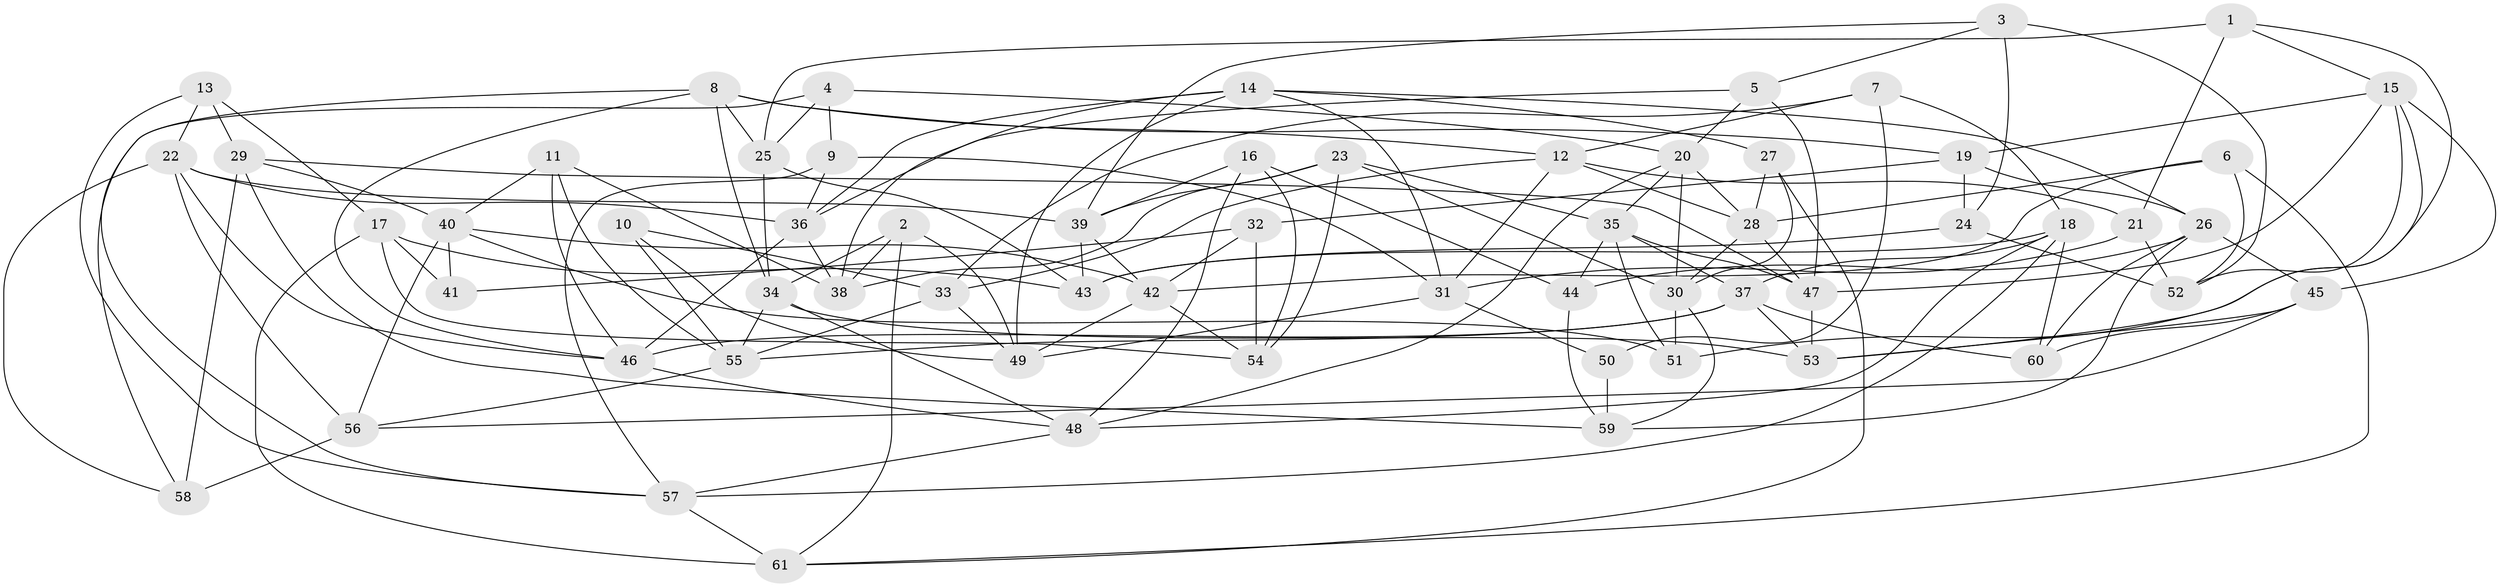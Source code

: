 // original degree distribution, {4: 1.0}
// Generated by graph-tools (version 1.1) at 2025/38/03/04/25 23:38:12]
// undirected, 61 vertices, 152 edges
graph export_dot {
  node [color=gray90,style=filled];
  1;
  2;
  3;
  4;
  5;
  6;
  7;
  8;
  9;
  10;
  11;
  12;
  13;
  14;
  15;
  16;
  17;
  18;
  19;
  20;
  21;
  22;
  23;
  24;
  25;
  26;
  27;
  28;
  29;
  30;
  31;
  32;
  33;
  34;
  35;
  36;
  37;
  38;
  39;
  40;
  41;
  42;
  43;
  44;
  45;
  46;
  47;
  48;
  49;
  50;
  51;
  52;
  53;
  54;
  55;
  56;
  57;
  58;
  59;
  60;
  61;
  1 -- 15 [weight=1.0];
  1 -- 21 [weight=1.0];
  1 -- 25 [weight=1.0];
  1 -- 51 [weight=1.0];
  2 -- 34 [weight=1.0];
  2 -- 38 [weight=1.0];
  2 -- 49 [weight=1.0];
  2 -- 61 [weight=1.0];
  3 -- 5 [weight=1.0];
  3 -- 24 [weight=1.0];
  3 -- 39 [weight=1.0];
  3 -- 52 [weight=1.0];
  4 -- 9 [weight=1.0];
  4 -- 20 [weight=1.0];
  4 -- 25 [weight=1.0];
  4 -- 58 [weight=1.0];
  5 -- 20 [weight=1.0];
  5 -- 36 [weight=1.0];
  5 -- 47 [weight=1.0];
  6 -- 28 [weight=1.0];
  6 -- 42 [weight=1.0];
  6 -- 52 [weight=1.0];
  6 -- 61 [weight=1.0];
  7 -- 12 [weight=1.0];
  7 -- 18 [weight=1.0];
  7 -- 33 [weight=1.0];
  7 -- 50 [weight=1.0];
  8 -- 12 [weight=1.0];
  8 -- 19 [weight=1.0];
  8 -- 25 [weight=1.0];
  8 -- 34 [weight=1.0];
  8 -- 46 [weight=1.0];
  8 -- 57 [weight=1.0];
  9 -- 31 [weight=1.0];
  9 -- 36 [weight=1.0];
  9 -- 57 [weight=1.0];
  10 -- 33 [weight=2.0];
  10 -- 49 [weight=1.0];
  10 -- 55 [weight=1.0];
  11 -- 38 [weight=1.0];
  11 -- 40 [weight=1.0];
  11 -- 46 [weight=1.0];
  11 -- 55 [weight=1.0];
  12 -- 21 [weight=1.0];
  12 -- 28 [weight=1.0];
  12 -- 31 [weight=1.0];
  12 -- 33 [weight=1.0];
  13 -- 17 [weight=1.0];
  13 -- 22 [weight=1.0];
  13 -- 29 [weight=1.0];
  13 -- 57 [weight=1.0];
  14 -- 26 [weight=1.0];
  14 -- 27 [weight=1.0];
  14 -- 31 [weight=1.0];
  14 -- 36 [weight=1.0];
  14 -- 38 [weight=1.0];
  14 -- 49 [weight=1.0];
  15 -- 19 [weight=1.0];
  15 -- 45 [weight=1.0];
  15 -- 47 [weight=1.0];
  15 -- 52 [weight=1.0];
  15 -- 53 [weight=1.0];
  16 -- 39 [weight=1.0];
  16 -- 44 [weight=1.0];
  16 -- 48 [weight=1.0];
  16 -- 54 [weight=1.0];
  17 -- 41 [weight=1.0];
  17 -- 43 [weight=1.0];
  17 -- 54 [weight=1.0];
  17 -- 61 [weight=2.0];
  18 -- 37 [weight=1.0];
  18 -- 43 [weight=1.0];
  18 -- 48 [weight=1.0];
  18 -- 57 [weight=1.0];
  18 -- 60 [weight=1.0];
  19 -- 24 [weight=2.0];
  19 -- 26 [weight=1.0];
  19 -- 32 [weight=1.0];
  20 -- 28 [weight=1.0];
  20 -- 30 [weight=1.0];
  20 -- 35 [weight=1.0];
  20 -- 48 [weight=1.0];
  21 -- 31 [weight=1.0];
  21 -- 52 [weight=1.0];
  22 -- 36 [weight=1.0];
  22 -- 39 [weight=1.0];
  22 -- 46 [weight=1.0];
  22 -- 56 [weight=1.0];
  22 -- 58 [weight=1.0];
  23 -- 30 [weight=1.0];
  23 -- 35 [weight=1.0];
  23 -- 38 [weight=2.0];
  23 -- 39 [weight=1.0];
  23 -- 54 [weight=1.0];
  24 -- 43 [weight=1.0];
  24 -- 52 [weight=2.0];
  25 -- 34 [weight=1.0];
  25 -- 43 [weight=2.0];
  26 -- 44 [weight=1.0];
  26 -- 45 [weight=1.0];
  26 -- 59 [weight=1.0];
  26 -- 60 [weight=1.0];
  27 -- 28 [weight=1.0];
  27 -- 30 [weight=1.0];
  27 -- 61 [weight=1.0];
  28 -- 30 [weight=1.0];
  28 -- 47 [weight=1.0];
  29 -- 40 [weight=1.0];
  29 -- 47 [weight=1.0];
  29 -- 58 [weight=2.0];
  29 -- 59 [weight=1.0];
  30 -- 51 [weight=1.0];
  30 -- 59 [weight=1.0];
  31 -- 49 [weight=1.0];
  31 -- 50 [weight=1.0];
  32 -- 41 [weight=2.0];
  32 -- 42 [weight=1.0];
  32 -- 54 [weight=2.0];
  33 -- 49 [weight=1.0];
  33 -- 55 [weight=1.0];
  34 -- 48 [weight=1.0];
  34 -- 53 [weight=1.0];
  34 -- 55 [weight=1.0];
  35 -- 37 [weight=1.0];
  35 -- 44 [weight=1.0];
  35 -- 47 [weight=1.0];
  35 -- 51 [weight=1.0];
  36 -- 38 [weight=1.0];
  36 -- 46 [weight=1.0];
  37 -- 46 [weight=1.0];
  37 -- 53 [weight=1.0];
  37 -- 55 [weight=1.0];
  37 -- 60 [weight=1.0];
  39 -- 42 [weight=1.0];
  39 -- 43 [weight=1.0];
  40 -- 41 [weight=1.0];
  40 -- 42 [weight=1.0];
  40 -- 51 [weight=1.0];
  40 -- 56 [weight=1.0];
  42 -- 49 [weight=1.0];
  42 -- 54 [weight=1.0];
  44 -- 59 [weight=1.0];
  45 -- 53 [weight=2.0];
  45 -- 56 [weight=1.0];
  45 -- 60 [weight=1.0];
  46 -- 48 [weight=1.0];
  47 -- 53 [weight=1.0];
  48 -- 57 [weight=1.0];
  50 -- 59 [weight=2.0];
  55 -- 56 [weight=1.0];
  56 -- 58 [weight=2.0];
  57 -- 61 [weight=1.0];
}
